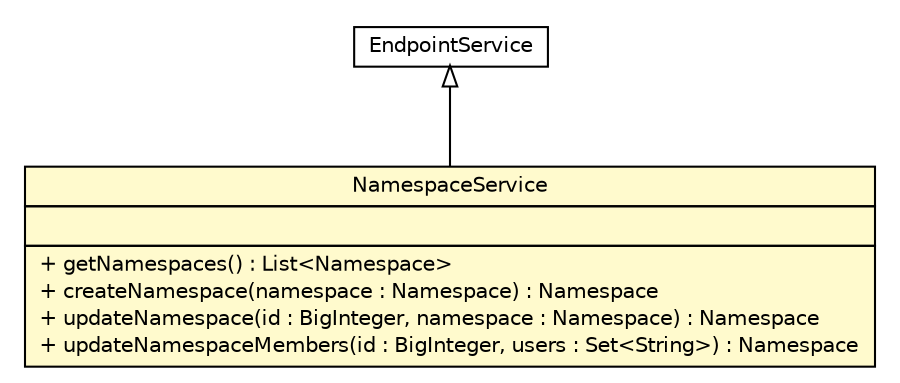 #!/usr/local/bin/dot
#
# Class diagram 
# Generated by UMLGraph version R5_6 (http://www.umlgraph.org/)
#

digraph G {
	edge [fontname="Helvetica",fontsize=10,labelfontname="Helvetica",labelfontsize=10];
	node [fontname="Helvetica",fontsize=10,shape=plaintext];
	nodesep=0.25;
	ranksep=0.5;
	// com.salesforce.dva.argus.sdk.NamespaceService
	c836 [label=<<table title="com.salesforce.dva.argus.sdk.NamespaceService" border="0" cellborder="1" cellspacing="0" cellpadding="2" port="p" bgcolor="lemonChiffon" href="./NamespaceService.html">
		<tr><td><table border="0" cellspacing="0" cellpadding="1">
<tr><td align="center" balign="center"> NamespaceService </td></tr>
		</table></td></tr>
		<tr><td><table border="0" cellspacing="0" cellpadding="1">
<tr><td align="left" balign="left">  </td></tr>
		</table></td></tr>
		<tr><td><table border="0" cellspacing="0" cellpadding="1">
<tr><td align="left" balign="left"> + getNamespaces() : List&lt;Namespace&gt; </td></tr>
<tr><td align="left" balign="left"> + createNamespace(namespace : Namespace) : Namespace </td></tr>
<tr><td align="left" balign="left"> + updateNamespace(id : BigInteger, namespace : Namespace) : Namespace </td></tr>
<tr><td align="left" balign="left"> + updateNamespaceMembers(id : BigInteger, users : Set&lt;String&gt;) : Namespace </td></tr>
		</table></td></tr>
		</table>>, URL="./NamespaceService.html", fontname="Helvetica", fontcolor="black", fontsize=10.0];
	//com.salesforce.dva.argus.sdk.NamespaceService extends com.salesforce.dva.argus.sdk.ArgusService.EndpointService
	c865:p -> c836:p [dir=back,arrowtail=empty];
	// com.salesforce.dva.argus.sdk.ArgusService.EndpointService
	c865 [label=<<table title="com.salesforce.dva.argus.sdk.ArgusService.EndpointService" border="0" cellborder="1" cellspacing="0" cellpadding="2" port="p" href="http://java.sun.com/j2se/1.4.2/docs/api/com/salesforce/dva/argus/sdk/ArgusService/EndpointService.html">
		<tr><td><table border="0" cellspacing="0" cellpadding="1">
<tr><td align="center" balign="center"> EndpointService </td></tr>
		</table></td></tr>
		</table>>, URL="http://java.sun.com/j2se/1.4.2/docs/api/com/salesforce/dva/argus/sdk/ArgusService/EndpointService.html", fontname="Helvetica", fontcolor="black", fontsize=10.0];
}


